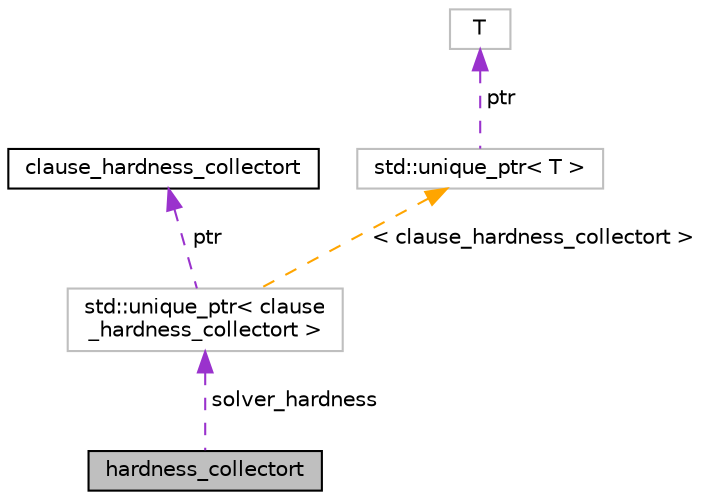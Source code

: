 digraph "hardness_collectort"
{
 // LATEX_PDF_SIZE
  bgcolor="transparent";
  edge [fontname="Helvetica",fontsize="10",labelfontname="Helvetica",labelfontsize="10"];
  node [fontname="Helvetica",fontsize="10",shape=record];
  Node1 [label="hardness_collectort",height=0.2,width=0.4,color="black", fillcolor="grey75", style="filled", fontcolor="black",tooltip=" "];
  Node2 -> Node1 [dir="back",color="darkorchid3",fontsize="10",style="dashed",label=" solver_hardness" ,fontname="Helvetica"];
  Node2 [label="std::unique_ptr\< clause\l_hardness_collectort \>",height=0.2,width=0.4,color="grey75",tooltip=" "];
  Node3 -> Node2 [dir="back",color="darkorchid3",fontsize="10",style="dashed",label=" ptr" ,fontname="Helvetica"];
  Node3 [label="clause_hardness_collectort",height=0.2,width=0.4,color="black",URL="$classclause__hardness__collectort.html",tooltip=" "];
  Node4 -> Node2 [dir="back",color="orange",fontsize="10",style="dashed",label=" \< clause_hardness_collectort \>" ,fontname="Helvetica"];
  Node4 [label="std::unique_ptr\< T \>",height=0.2,width=0.4,color="grey75",tooltip="STL class."];
  Node5 -> Node4 [dir="back",color="darkorchid3",fontsize="10",style="dashed",label=" ptr" ,fontname="Helvetica"];
  Node5 [label="T",height=0.2,width=0.4,color="grey75",tooltip=" "];
}
